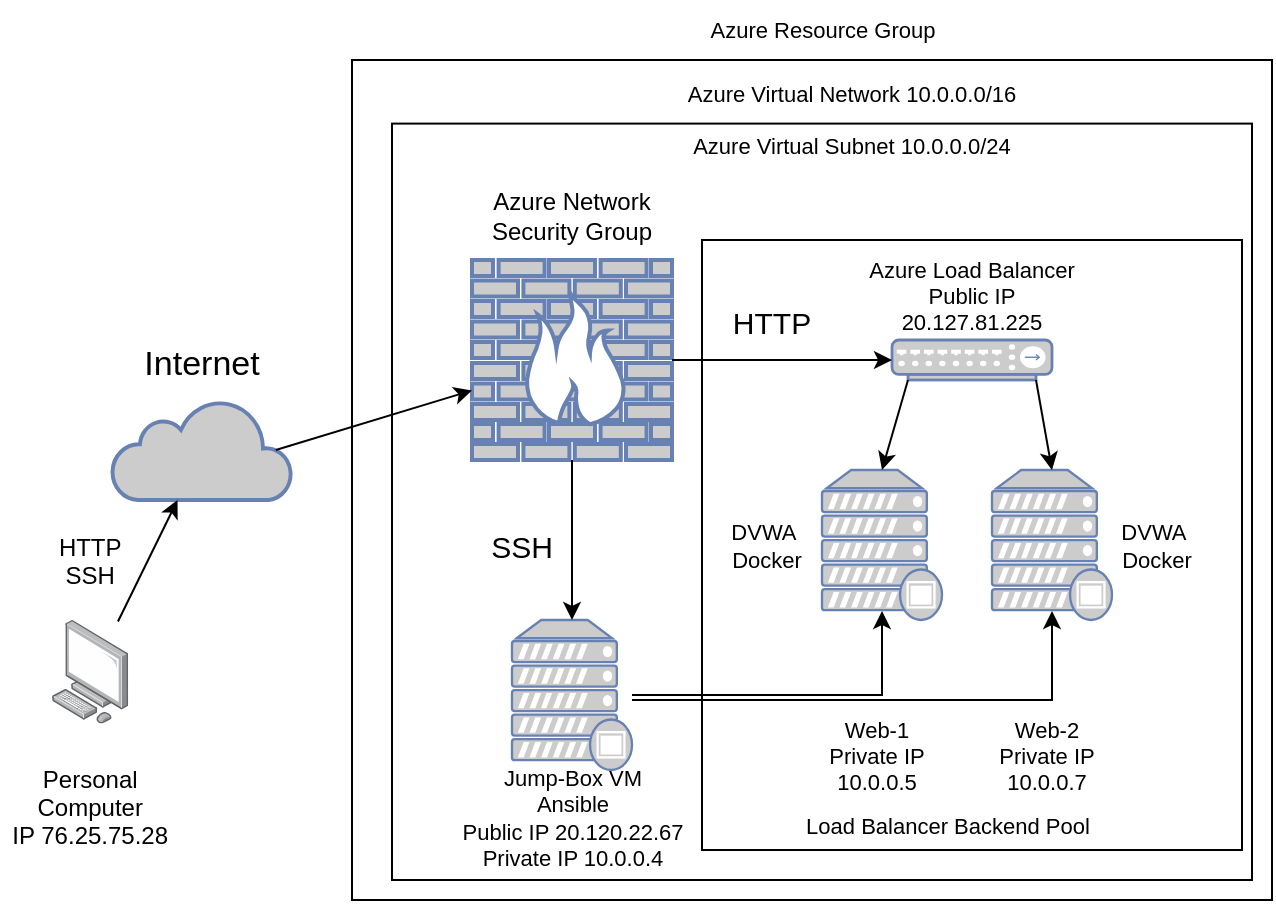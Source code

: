 <mxfile version="16.5.2" type="google"><diagram id="tK4yXH2P1Q1a7rbrHe2W" name="Page-1"><mxGraphModel dx="1185" dy="1728" grid="1" gridSize="10" guides="1" tooltips="1" connect="1" arrows="1" fold="1" page="1" pageScale="1" pageWidth="850" pageHeight="1100" math="0" shadow="0"><root><mxCell id="0"/><mxCell id="1" parent="0"/><mxCell id="QnL1M599HbtqQvXUhPTs-42" value="" style="rounded=0;whiteSpace=wrap;html=1;fontSize=12;labelBackgroundColor=none;gradientColor=none;fillColor=none;" vertex="1" parent="1"><mxGeometry x="190" y="-790" width="460" height="420" as="geometry"/></mxCell><mxCell id="QnL1M599HbtqQvXUhPTs-14" value="" style="rounded=0;whiteSpace=wrap;html=1;fontSize=12;labelBackgroundColor=none;gradientColor=none;fillColor=none;" vertex="1" parent="1"><mxGeometry x="210" y="-758.2" width="430" height="378.2" as="geometry"/></mxCell><mxCell id="QnL1M599HbtqQvXUhPTs-39" value="" style="rounded=0;whiteSpace=wrap;html=1;fontSize=12;labelBackgroundColor=none;gradientColor=none;fillColor=none;" vertex="1" parent="1"><mxGeometry x="365" y="-700" width="270" height="305" as="geometry"/></mxCell><mxCell id="QnL1M599HbtqQvXUhPTs-1" value="" style="points=[];aspect=fixed;html=1;align=center;shadow=0;dashed=0;image;image=img/lib/allied_telesis/computer_and_terminals/Personal_Computer.svg;" vertex="1" parent="1"><mxGeometry x="40" y="-510" width="38.22" height="51.8" as="geometry"/></mxCell><mxCell id="QnL1M599HbtqQvXUhPTs-2" value="Personal &#10;Computer&#10;IP 76.25.75.28&#10;" style="text;strokeColor=none;fillColor=none;align=center;verticalAlign=middle;spacingLeft=4;spacingRight=4;overflow=hidden;points=[[0,0.5],[1,0.5]];portConstraint=eastwest;rotatable=0;" vertex="1" parent="1"><mxGeometry x="14.11" y="-440" width="90" height="60" as="geometry"/></mxCell><mxCell id="QnL1M599HbtqQvXUhPTs-3" value="" style="html=1;outlineConnect=0;fillColor=#CCCCCC;strokeColor=#6881B3;gradientColor=none;gradientDirection=north;strokeWidth=2;shape=mxgraph.networks.cloud;fontColor=#ffffff;" vertex="1" parent="1"><mxGeometry x="70" y="-620" width="90" height="50" as="geometry"/></mxCell><mxCell id="QnL1M599HbtqQvXUhPTs-4" value="" style="endArrow=classic;html=1;rounded=0;exitX=0.863;exitY=0.015;exitDx=0;exitDy=0;exitPerimeter=0;" edge="1" parent="1" source="QnL1M599HbtqQvXUhPTs-1" target="QnL1M599HbtqQvXUhPTs-3"><mxGeometry width="50" height="50" relative="1" as="geometry"><mxPoint x="40" y="-500" as="sourcePoint"/><mxPoint x="90" y="-550" as="targetPoint"/></mxGeometry></mxCell><mxCell id="QnL1M599HbtqQvXUhPTs-5" value="Internet" style="text;strokeColor=none;fillColor=none;align=center;verticalAlign=middle;spacingLeft=4;spacingRight=4;overflow=hidden;points=[[0,0.5],[1,0.5]];portConstraint=eastwest;rotatable=0;fontSize=17;" vertex="1" parent="1"><mxGeometry x="70" y="-670" width="90" height="60" as="geometry"/></mxCell><mxCell id="QnL1M599HbtqQvXUhPTs-6" value="HTTP&#10;SSH" style="text;strokeColor=none;fillColor=none;align=center;verticalAlign=middle;spacingLeft=4;spacingRight=4;overflow=hidden;points=[[0,0.5],[1,0.5]];portConstraint=eastwest;rotatable=0;fontSize=12;" vertex="1" parent="1"><mxGeometry x="14.11" y="-570" width="90" height="60" as="geometry"/></mxCell><mxCell id="QnL1M599HbtqQvXUhPTs-10" value="" style="fontColor=#0066CC;verticalAlign=top;verticalLabelPosition=bottom;labelPosition=center;align=center;html=1;outlineConnect=0;fillColor=#CCCCCC;strokeColor=#6881B3;gradientColor=none;gradientDirection=north;strokeWidth=2;shape=mxgraph.networks.hub;fontSize=12;" vertex="1" parent="1"><mxGeometry x="460" y="-650" width="80" height="20" as="geometry"/></mxCell><mxCell id="QnL1M599HbtqQvXUhPTs-12" value="" style="fontColor=#0066CC;verticalAlign=top;verticalLabelPosition=bottom;labelPosition=center;align=center;html=1;outlineConnect=0;fillColor=#CCCCCC;strokeColor=#6881B3;gradientColor=none;gradientDirection=north;strokeWidth=2;shape=mxgraph.networks.proxy_server;fontSize=12;" vertex="1" parent="1"><mxGeometry x="270" y="-510" width="60" height="75" as="geometry"/></mxCell><mxCell id="QnL1M599HbtqQvXUhPTs-13" value="" style="fontColor=#0066CC;verticalAlign=top;verticalLabelPosition=bottom;labelPosition=center;align=center;html=1;outlineConnect=0;fillColor=#CCCCCC;strokeColor=#6881B3;gradientColor=none;gradientDirection=north;strokeWidth=2;shape=mxgraph.networks.firewall;fontSize=12;whiteSpace=wrap;" vertex="1" parent="1"><mxGeometry x="250" y="-690" width="100" height="100" as="geometry"/></mxCell><mxCell id="QnL1M599HbtqQvXUhPTs-15" value="" style="endArrow=classic;html=1;rounded=0;fontSize=12;exitX=0.91;exitY=0.5;exitDx=0;exitDy=0;exitPerimeter=0;" edge="1" parent="1" source="QnL1M599HbtqQvXUhPTs-3" target="QnL1M599HbtqQvXUhPTs-13"><mxGeometry width="50" height="50" relative="1" as="geometry"><mxPoint x="300" y="-540" as="sourcePoint"/><mxPoint x="350" y="-590" as="targetPoint"/></mxGeometry></mxCell><mxCell id="QnL1M599HbtqQvXUhPTs-16" value="Azure Network Security Group" style="text;strokeColor=none;fillColor=none;align=center;verticalAlign=middle;spacingLeft=4;spacingRight=4;overflow=hidden;points=[[0,0.5],[1,0.5]];portConstraint=eastwest;rotatable=0;fontSize=12;whiteSpace=wrap;" vertex="1" parent="1"><mxGeometry x="250" y="-735" width="100" height="45" as="geometry"/></mxCell><mxCell id="QnL1M599HbtqQvXUhPTs-17" value="" style="endArrow=classic;html=1;rounded=0;fontSize=12;entryX=0.5;entryY=0;entryDx=0;entryDy=0;entryPerimeter=0;" edge="1" parent="1" source="QnL1M599HbtqQvXUhPTs-13" target="QnL1M599HbtqQvXUhPTs-12"><mxGeometry width="50" height="50" relative="1" as="geometry"><mxPoint x="270" y="-530" as="sourcePoint"/><mxPoint x="320" y="-580" as="targetPoint"/></mxGeometry></mxCell><mxCell id="QnL1M599HbtqQvXUhPTs-18" value="SSH" style="text;strokeColor=none;fillColor=none;align=center;verticalAlign=middle;spacingLeft=4;spacingRight=4;overflow=hidden;points=[[0,0.5],[1,0.5]];portConstraint=eastwest;rotatable=0;fontSize=15;whiteSpace=wrap;" vertex="1" parent="1"><mxGeometry x="250" y="-558.75" width="50" height="22.5" as="geometry"/></mxCell><mxCell id="QnL1M599HbtqQvXUhPTs-19" value="Jump-Box VM&#10;Ansible&#10;Public IP 20.120.22.67&#10;Private IP 10.0.0.4" style="text;strokeColor=none;fillColor=none;align=center;verticalAlign=middle;spacingLeft=4;spacingRight=4;overflow=hidden;points=[[0,0.5],[1,0.5]];portConstraint=eastwest;rotatable=0;fontSize=11;whiteSpace=wrap;" vertex="1" parent="1"><mxGeometry x="197.5" y="-458.2" width="205" height="95" as="geometry"/></mxCell><mxCell id="QnL1M599HbtqQvXUhPTs-21" value="" style="fontColor=#0066CC;verticalAlign=top;verticalLabelPosition=bottom;labelPosition=center;align=center;html=1;outlineConnect=0;fillColor=#CCCCCC;strokeColor=#6881B3;gradientColor=none;gradientDirection=north;strokeWidth=2;shape=mxgraph.networks.proxy_server;fontSize=12;" vertex="1" parent="1"><mxGeometry x="425" y="-585" width="60" height="75" as="geometry"/></mxCell><mxCell id="QnL1M599HbtqQvXUhPTs-23" value="" style="edgeStyle=orthogonalEdgeStyle;rounded=0;orthogonalLoop=1;jettySize=auto;html=1;fontSize=11;entryX=0.5;entryY=0.94;entryDx=0;entryDy=0;entryPerimeter=0;" edge="1" parent="1" source="QnL1M599HbtqQvXUhPTs-12" target="QnL1M599HbtqQvXUhPTs-21"><mxGeometry relative="1" as="geometry"><mxPoint x="405" y="-475" as="sourcePoint"/><mxPoint x="455" y="-472" as="targetPoint"/><Array as="points"><mxPoint x="455" y="-472"/></Array></mxGeometry></mxCell><mxCell id="QnL1M599HbtqQvXUhPTs-25" value="" style="fontColor=#0066CC;verticalAlign=top;verticalLabelPosition=bottom;labelPosition=center;align=center;html=1;outlineConnect=0;fillColor=#CCCCCC;strokeColor=#6881B3;gradientColor=none;gradientDirection=north;strokeWidth=2;shape=mxgraph.networks.proxy_server;fontSize=12;" vertex="1" parent="1"><mxGeometry x="510" y="-585" width="60" height="75" as="geometry"/></mxCell><mxCell id="QnL1M599HbtqQvXUhPTs-26" value="" style="edgeStyle=orthogonalEdgeStyle;rounded=0;orthogonalLoop=1;jettySize=auto;html=1;fontSize=11;entryX=0.5;entryY=0.94;entryDx=0;entryDy=0;entryPerimeter=0;" edge="1" parent="1" source="QnL1M599HbtqQvXUhPTs-12" target="QnL1M599HbtqQvXUhPTs-25"><mxGeometry relative="1" as="geometry"><mxPoint x="460" y="-470" as="sourcePoint"/><mxPoint x="615.0" y="-487" as="targetPoint"/><Array as="points"><mxPoint x="540" y="-470"/></Array></mxGeometry></mxCell><mxCell id="QnL1M599HbtqQvXUhPTs-29" value="Web-1&#10;Private IP 10.0.0.5" style="text;strokeColor=none;fillColor=none;align=center;verticalAlign=middle;spacingLeft=4;spacingRight=4;overflow=hidden;points=[[0,0.5],[1,0.5]];portConstraint=eastwest;rotatable=0;fontSize=11;whiteSpace=wrap;" vertex="1" parent="1"><mxGeometry x="420" y="-465" width="65" height="45" as="geometry"/></mxCell><mxCell id="QnL1M599HbtqQvXUhPTs-30" value="Web-2&#10;Private IP 10.0.0.7" style="text;strokeColor=none;fillColor=none;align=center;verticalAlign=middle;spacingLeft=4;spacingRight=4;overflow=hidden;points=[[0,0.5],[1,0.5]];portConstraint=eastwest;rotatable=0;fontSize=11;whiteSpace=wrap;" vertex="1" parent="1"><mxGeometry x="505" y="-465" width="65" height="45" as="geometry"/></mxCell><mxCell id="QnL1M599HbtqQvXUhPTs-31" value="" style="endArrow=classic;html=1;rounded=0;fontSize=12;entryX=0.5;entryY=0;entryDx=0;entryDy=0;entryPerimeter=0;exitX=0.1;exitY=1;exitDx=0;exitDy=0;exitPerimeter=0;" edge="1" parent="1" source="QnL1M599HbtqQvXUhPTs-10" target="QnL1M599HbtqQvXUhPTs-21"><mxGeometry width="50" height="50" relative="1" as="geometry"><mxPoint x="430" y="-510" as="sourcePoint"/><mxPoint x="430" y="-590" as="targetPoint"/></mxGeometry></mxCell><mxCell id="QnL1M599HbtqQvXUhPTs-32" value="" style="endArrow=classic;html=1;rounded=0;fontSize=12;exitX=0.9;exitY=1;exitDx=0;exitDy=0;exitPerimeter=0;entryX=0.5;entryY=0;entryDx=0;entryDy=0;entryPerimeter=0;" edge="1" parent="1" source="QnL1M599HbtqQvXUhPTs-10" target="QnL1M599HbtqQvXUhPTs-25"><mxGeometry width="50" height="50" relative="1" as="geometry"><mxPoint x="550" y="-530" as="sourcePoint"/><mxPoint x="610" y="-580" as="targetPoint"/></mxGeometry></mxCell><mxCell id="QnL1M599HbtqQvXUhPTs-33" value="Azure Load Balancer&#10;Public IP 20.127.81.225" style="text;strokeColor=none;fillColor=none;align=center;verticalAlign=middle;spacingLeft=4;spacingRight=4;overflow=hidden;points=[[0,0.5],[1,0.5]];portConstraint=eastwest;rotatable=0;fontSize=11;whiteSpace=wrap;" vertex="1" parent="1"><mxGeometry x="440" y="-695" width="120" height="45" as="geometry"/></mxCell><mxCell id="QnL1M599HbtqQvXUhPTs-34" value="" style="endArrow=classic;html=1;rounded=0;fontSize=12;exitX=1;exitY=0.5;exitDx=0;exitDy=0;exitPerimeter=0;" edge="1" parent="1" source="QnL1M599HbtqQvXUhPTs-13" target="QnL1M599HbtqQvXUhPTs-10"><mxGeometry width="50" height="50" relative="1" as="geometry"><mxPoint x="370" y="-650" as="sourcePoint"/><mxPoint x="383" y="-710" as="targetPoint"/></mxGeometry></mxCell><mxCell id="QnL1M599HbtqQvXUhPTs-35" value="HTTP" style="text;strokeColor=none;fillColor=none;align=center;verticalAlign=middle;spacingLeft=4;spacingRight=4;overflow=hidden;points=[[0,0.5],[1,0.5]];portConstraint=eastwest;rotatable=0;fontSize=15;whiteSpace=wrap;" vertex="1" parent="1"><mxGeometry x="375" y="-670" width="50" height="22.5" as="geometry"/></mxCell><mxCell id="QnL1M599HbtqQvXUhPTs-36" value="Load Balancer Backend Pool" style="text;strokeColor=none;fillColor=none;align=center;verticalAlign=middle;spacingLeft=4;spacingRight=4;overflow=hidden;points=[[0,0.5],[1,0.5]];portConstraint=eastwest;rotatable=0;fontSize=11;whiteSpace=wrap;" vertex="1" parent="1"><mxGeometry x="402.5" y="-420" width="170" height="25" as="geometry"/></mxCell><mxCell id="QnL1M599HbtqQvXUhPTs-37" value="DVWA  &#10;Docker" style="text;strokeColor=none;fillColor=none;align=center;verticalAlign=middle;spacingLeft=4;spacingRight=4;overflow=hidden;points=[[0,0.5],[1,0.5]];portConstraint=eastwest;rotatable=0;fontSize=11;whiteSpace=wrap;" vertex="1" parent="1"><mxGeometry x="560" y="-567.5" width="65" height="40" as="geometry"/></mxCell><mxCell id="QnL1M599HbtqQvXUhPTs-38" value="Azure Virtual Network 10.0.0.0/16&#10;&#10;Azure Virtual Subnet 10.0.0.0/24" style="text;strokeColor=none;fillColor=none;align=center;verticalAlign=middle;spacingLeft=4;spacingRight=4;overflow=hidden;points=[[0,0.5],[1,0.5]];portConstraint=eastwest;rotatable=0;fontSize=11;whiteSpace=wrap;" vertex="1" parent="1"><mxGeometry x="350" y="-790" width="180" height="60" as="geometry"/></mxCell><mxCell id="QnL1M599HbtqQvXUhPTs-41" value="DVWA  &#10;Docker" style="text;strokeColor=none;fillColor=none;align=center;verticalAlign=middle;spacingLeft=4;spacingRight=4;overflow=hidden;points=[[0,0.5],[1,0.5]];portConstraint=eastwest;rotatable=0;fontSize=11;whiteSpace=wrap;" vertex="1" parent="1"><mxGeometry x="365" y="-567.5" width="65" height="40" as="geometry"/></mxCell><mxCell id="QnL1M599HbtqQvXUhPTs-43" value="Azure Resource Group" style="text;strokeColor=none;fillColor=none;align=center;verticalAlign=middle;spacingLeft=4;spacingRight=4;overflow=hidden;points=[[0,0.5],[1,0.5]];portConstraint=eastwest;rotatable=0;fontSize=11;whiteSpace=wrap;" vertex="1" parent="1"><mxGeometry x="343" y="-820" width="165" height="30" as="geometry"/></mxCell></root></mxGraphModel></diagram></mxfile>